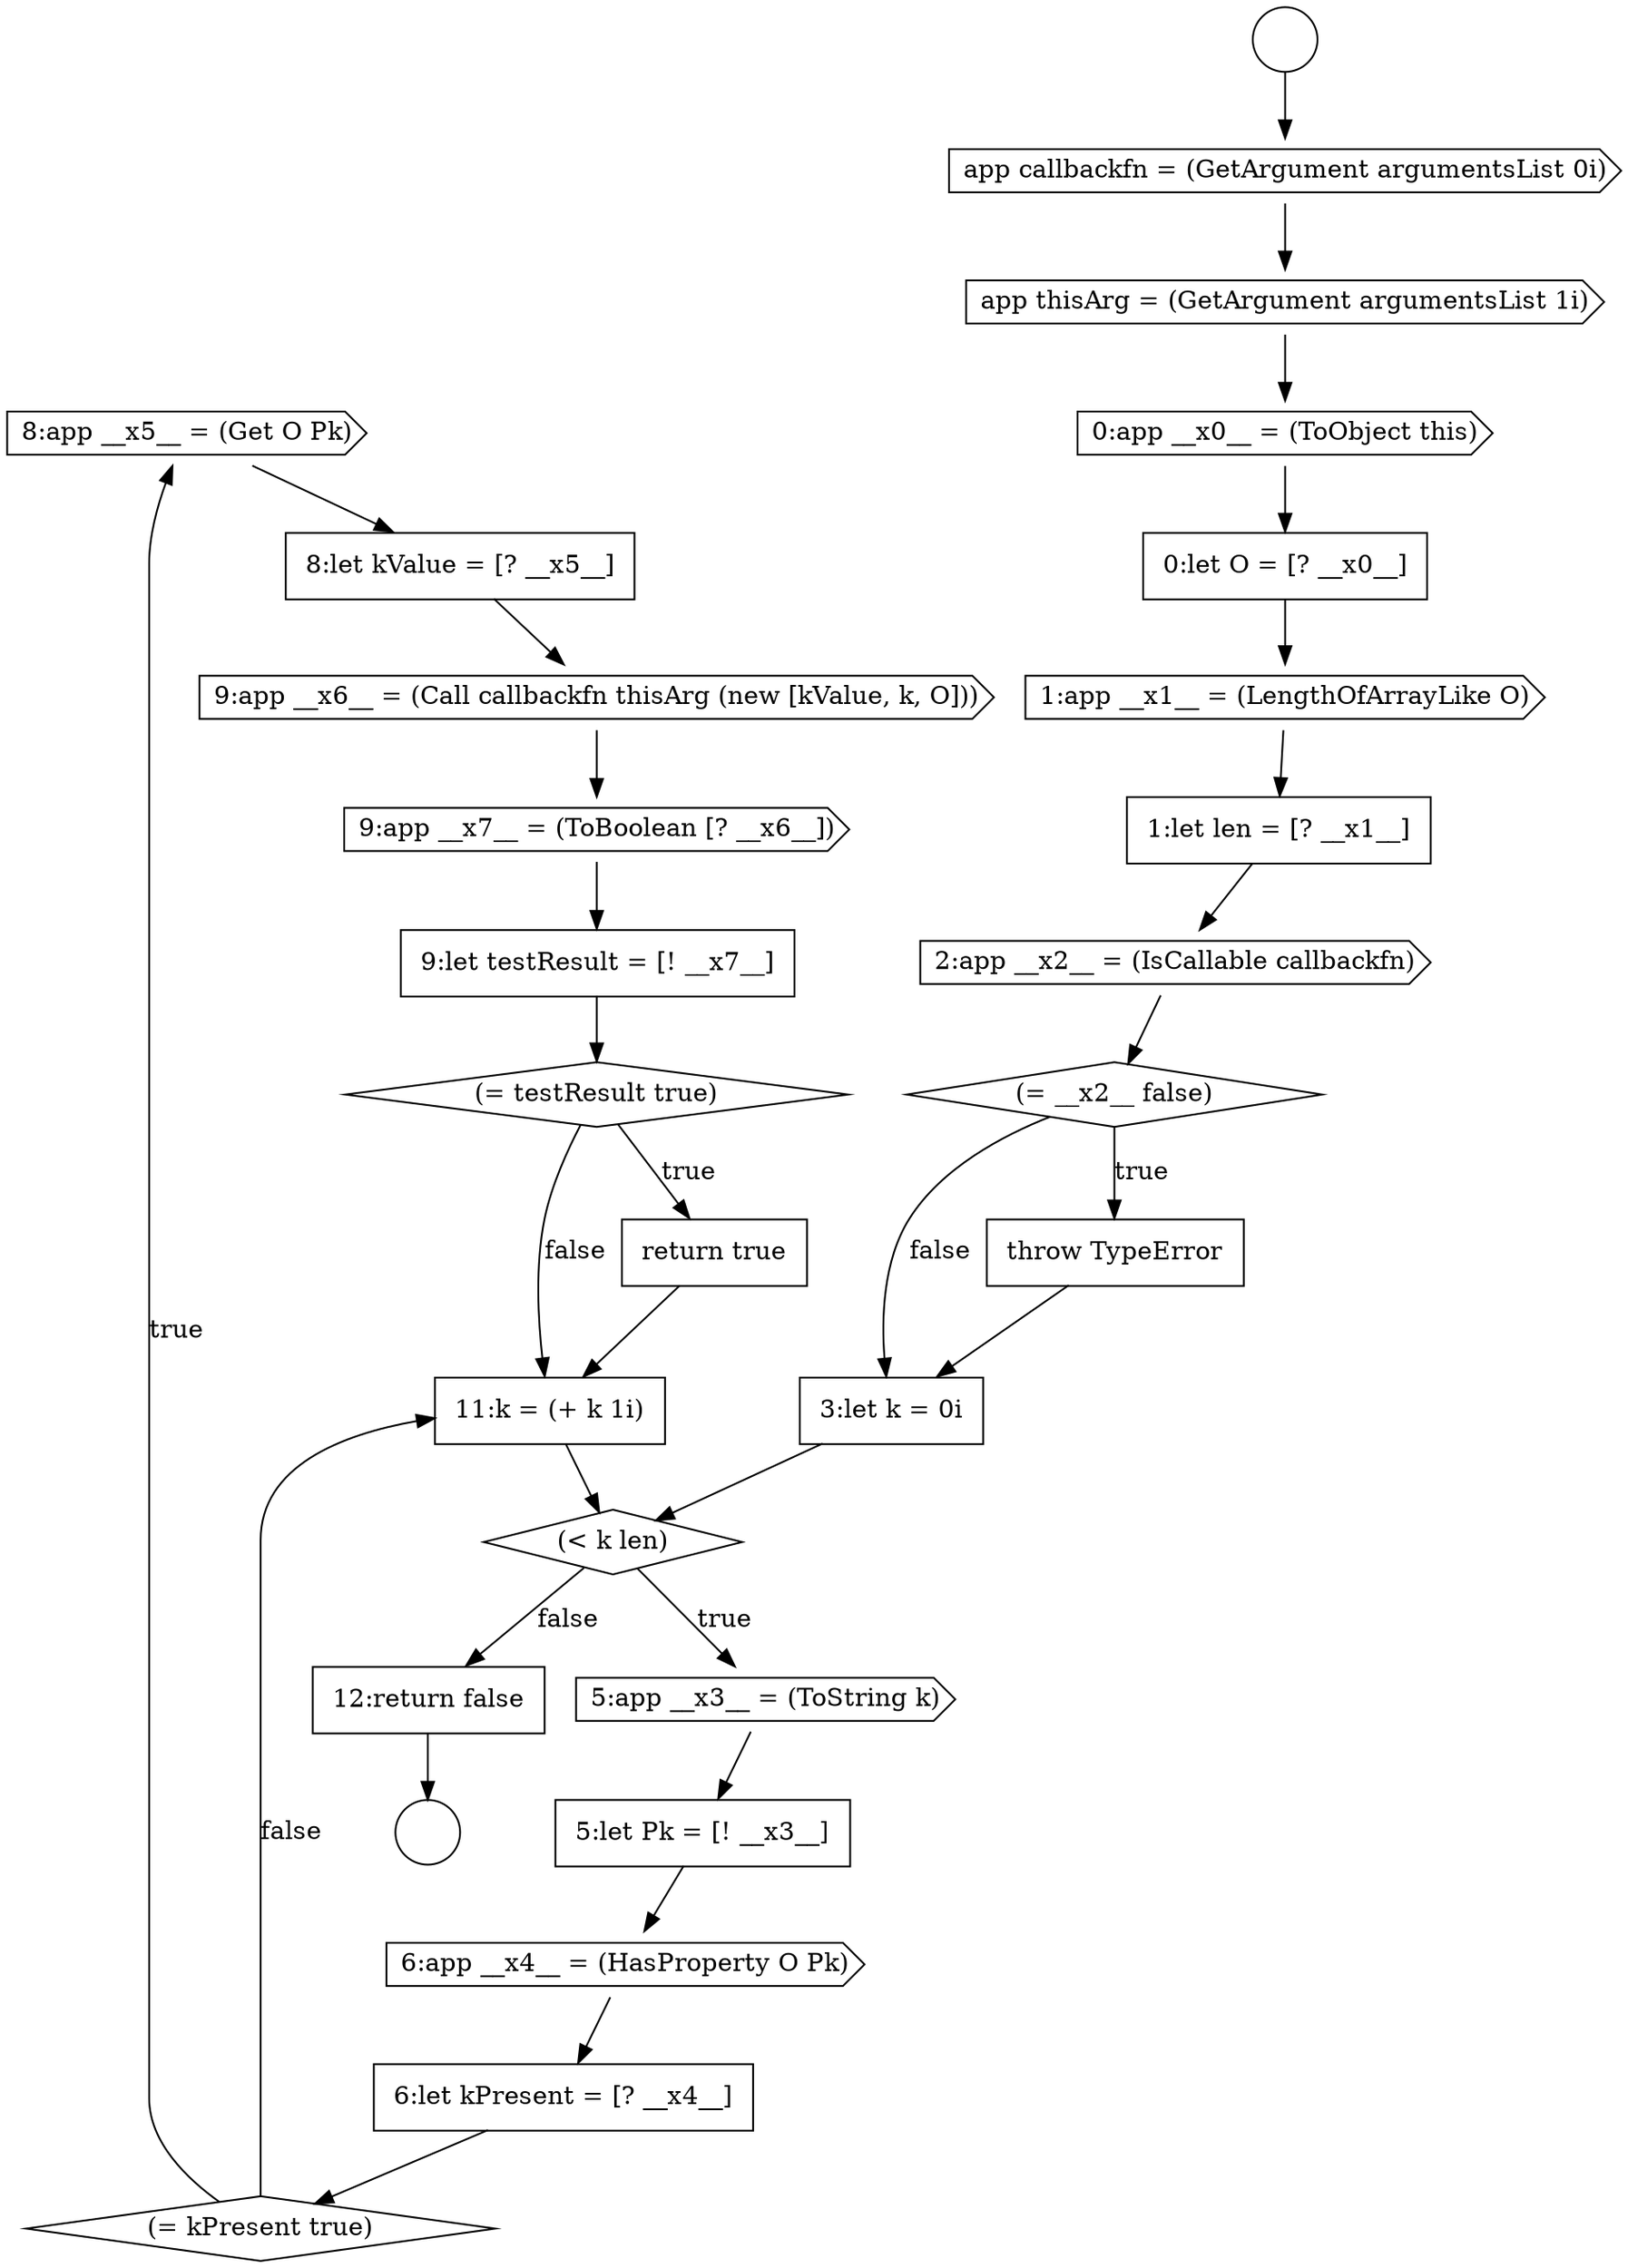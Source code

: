 digraph {
  node16789 [shape=cds, label=<<font color="black">8:app __x5__ = (Get O Pk)</font>> color="black" fillcolor="white" style=filled]
  node16772 [shape=circle label=" " color="black" fillcolor="white" style=filled]
  node16785 [shape=none, margin=0, label=<<font color="black">
    <table border="0" cellborder="1" cellspacing="0" cellpadding="10">
      <tr><td align="left">5:let Pk = [! __x3__]</td></tr>
    </table>
  </font>> color="black" fillcolor="white" style=filled]
  node16776 [shape=none, margin=0, label=<<font color="black">
    <table border="0" cellborder="1" cellspacing="0" cellpadding="10">
      <tr><td align="left">0:let O = [? __x0__]</td></tr>
    </table>
  </font>> color="black" fillcolor="white" style=filled]
  node16780 [shape=diamond, label=<<font color="black">(= __x2__ false)</font>> color="black" fillcolor="white" style=filled]
  node16783 [shape=diamond, label=<<font color="black">(&lt; k len)</font>> color="black" fillcolor="white" style=filled]
  node16774 [shape=cds, label=<<font color="black">app thisArg = (GetArgument argumentsList 1i)</font>> color="black" fillcolor="white" style=filled]
  node16787 [shape=none, margin=0, label=<<font color="black">
    <table border="0" cellborder="1" cellspacing="0" cellpadding="10">
      <tr><td align="left">6:let kPresent = [? __x4__]</td></tr>
    </table>
  </font>> color="black" fillcolor="white" style=filled]
  node16791 [shape=cds, label=<<font color="black">9:app __x6__ = (Call callbackfn thisArg (new [kValue, k, O]))</font>> color="black" fillcolor="white" style=filled]
  node16781 [shape=none, margin=0, label=<<font color="black">
    <table border="0" cellborder="1" cellspacing="0" cellpadding="10">
      <tr><td align="left">throw TypeError</td></tr>
    </table>
  </font>> color="black" fillcolor="white" style=filled]
  node16795 [shape=none, margin=0, label=<<font color="black">
    <table border="0" cellborder="1" cellspacing="0" cellpadding="10">
      <tr><td align="left">return true</td></tr>
    </table>
  </font>> color="black" fillcolor="white" style=filled]
  node16778 [shape=none, margin=0, label=<<font color="black">
    <table border="0" cellborder="1" cellspacing="0" cellpadding="10">
      <tr><td align="left">1:let len = [? __x1__]</td></tr>
    </table>
  </font>> color="black" fillcolor="white" style=filled]
  node16794 [shape=diamond, label=<<font color="black">(= testResult true)</font>> color="black" fillcolor="white" style=filled]
  node16797 [shape=none, margin=0, label=<<font color="black">
    <table border="0" cellborder="1" cellspacing="0" cellpadding="10">
      <tr><td align="left">12:return false</td></tr>
    </table>
  </font>> color="black" fillcolor="white" style=filled]
  node16777 [shape=cds, label=<<font color="black">1:app __x1__ = (LengthOfArrayLike O)</font>> color="black" fillcolor="white" style=filled]
  node16784 [shape=cds, label=<<font color="black">5:app __x3__ = (ToString k)</font>> color="black" fillcolor="white" style=filled]
  node16790 [shape=none, margin=0, label=<<font color="black">
    <table border="0" cellborder="1" cellspacing="0" cellpadding="10">
      <tr><td align="left">8:let kValue = [? __x5__]</td></tr>
    </table>
  </font>> color="black" fillcolor="white" style=filled]
  node16793 [shape=none, margin=0, label=<<font color="black">
    <table border="0" cellborder="1" cellspacing="0" cellpadding="10">
      <tr><td align="left">9:let testResult = [! __x7__]</td></tr>
    </table>
  </font>> color="black" fillcolor="white" style=filled]
  node16786 [shape=cds, label=<<font color="black">6:app __x4__ = (HasProperty O Pk)</font>> color="black" fillcolor="white" style=filled]
  node16773 [shape=cds, label=<<font color="black">app callbackfn = (GetArgument argumentsList 0i)</font>> color="black" fillcolor="white" style=filled]
  node16796 [shape=none, margin=0, label=<<font color="black">
    <table border="0" cellborder="1" cellspacing="0" cellpadding="10">
      <tr><td align="left">11:k = (+ k 1i)</td></tr>
    </table>
  </font>> color="black" fillcolor="white" style=filled]
  node16779 [shape=cds, label=<<font color="black">2:app __x2__ = (IsCallable callbackfn)</font>> color="black" fillcolor="white" style=filled]
  node16782 [shape=none, margin=0, label=<<font color="black">
    <table border="0" cellborder="1" cellspacing="0" cellpadding="10">
      <tr><td align="left">3:let k = 0i</td></tr>
    </table>
  </font>> color="black" fillcolor="white" style=filled]
  node16788 [shape=diamond, label=<<font color="black">(= kPresent true)</font>> color="black" fillcolor="white" style=filled]
  node16771 [shape=circle label=" " color="black" fillcolor="white" style=filled]
  node16792 [shape=cds, label=<<font color="black">9:app __x7__ = (ToBoolean [? __x6__])</font>> color="black" fillcolor="white" style=filled]
  node16775 [shape=cds, label=<<font color="black">0:app __x0__ = (ToObject this)</font>> color="black" fillcolor="white" style=filled]
  node16789 -> node16790 [ color="black"]
  node16771 -> node16773 [ color="black"]
  node16790 -> node16791 [ color="black"]
  node16777 -> node16778 [ color="black"]
  node16787 -> node16788 [ color="black"]
  node16783 -> node16784 [label=<<font color="black">true</font>> color="black"]
  node16783 -> node16797 [label=<<font color="black">false</font>> color="black"]
  node16773 -> node16774 [ color="black"]
  node16776 -> node16777 [ color="black"]
  node16795 -> node16796 [ color="black"]
  node16794 -> node16795 [label=<<font color="black">true</font>> color="black"]
  node16794 -> node16796 [label=<<font color="black">false</font>> color="black"]
  node16780 -> node16781 [label=<<font color="black">true</font>> color="black"]
  node16780 -> node16782 [label=<<font color="black">false</font>> color="black"]
  node16778 -> node16779 [ color="black"]
  node16782 -> node16783 [ color="black"]
  node16775 -> node16776 [ color="black"]
  node16774 -> node16775 [ color="black"]
  node16779 -> node16780 [ color="black"]
  node16792 -> node16793 [ color="black"]
  node16788 -> node16789 [label=<<font color="black">true</font>> color="black"]
  node16788 -> node16796 [label=<<font color="black">false</font>> color="black"]
  node16784 -> node16785 [ color="black"]
  node16796 -> node16783 [ color="black"]
  node16786 -> node16787 [ color="black"]
  node16785 -> node16786 [ color="black"]
  node16793 -> node16794 [ color="black"]
  node16791 -> node16792 [ color="black"]
  node16781 -> node16782 [ color="black"]
  node16797 -> node16772 [ color="black"]
}
